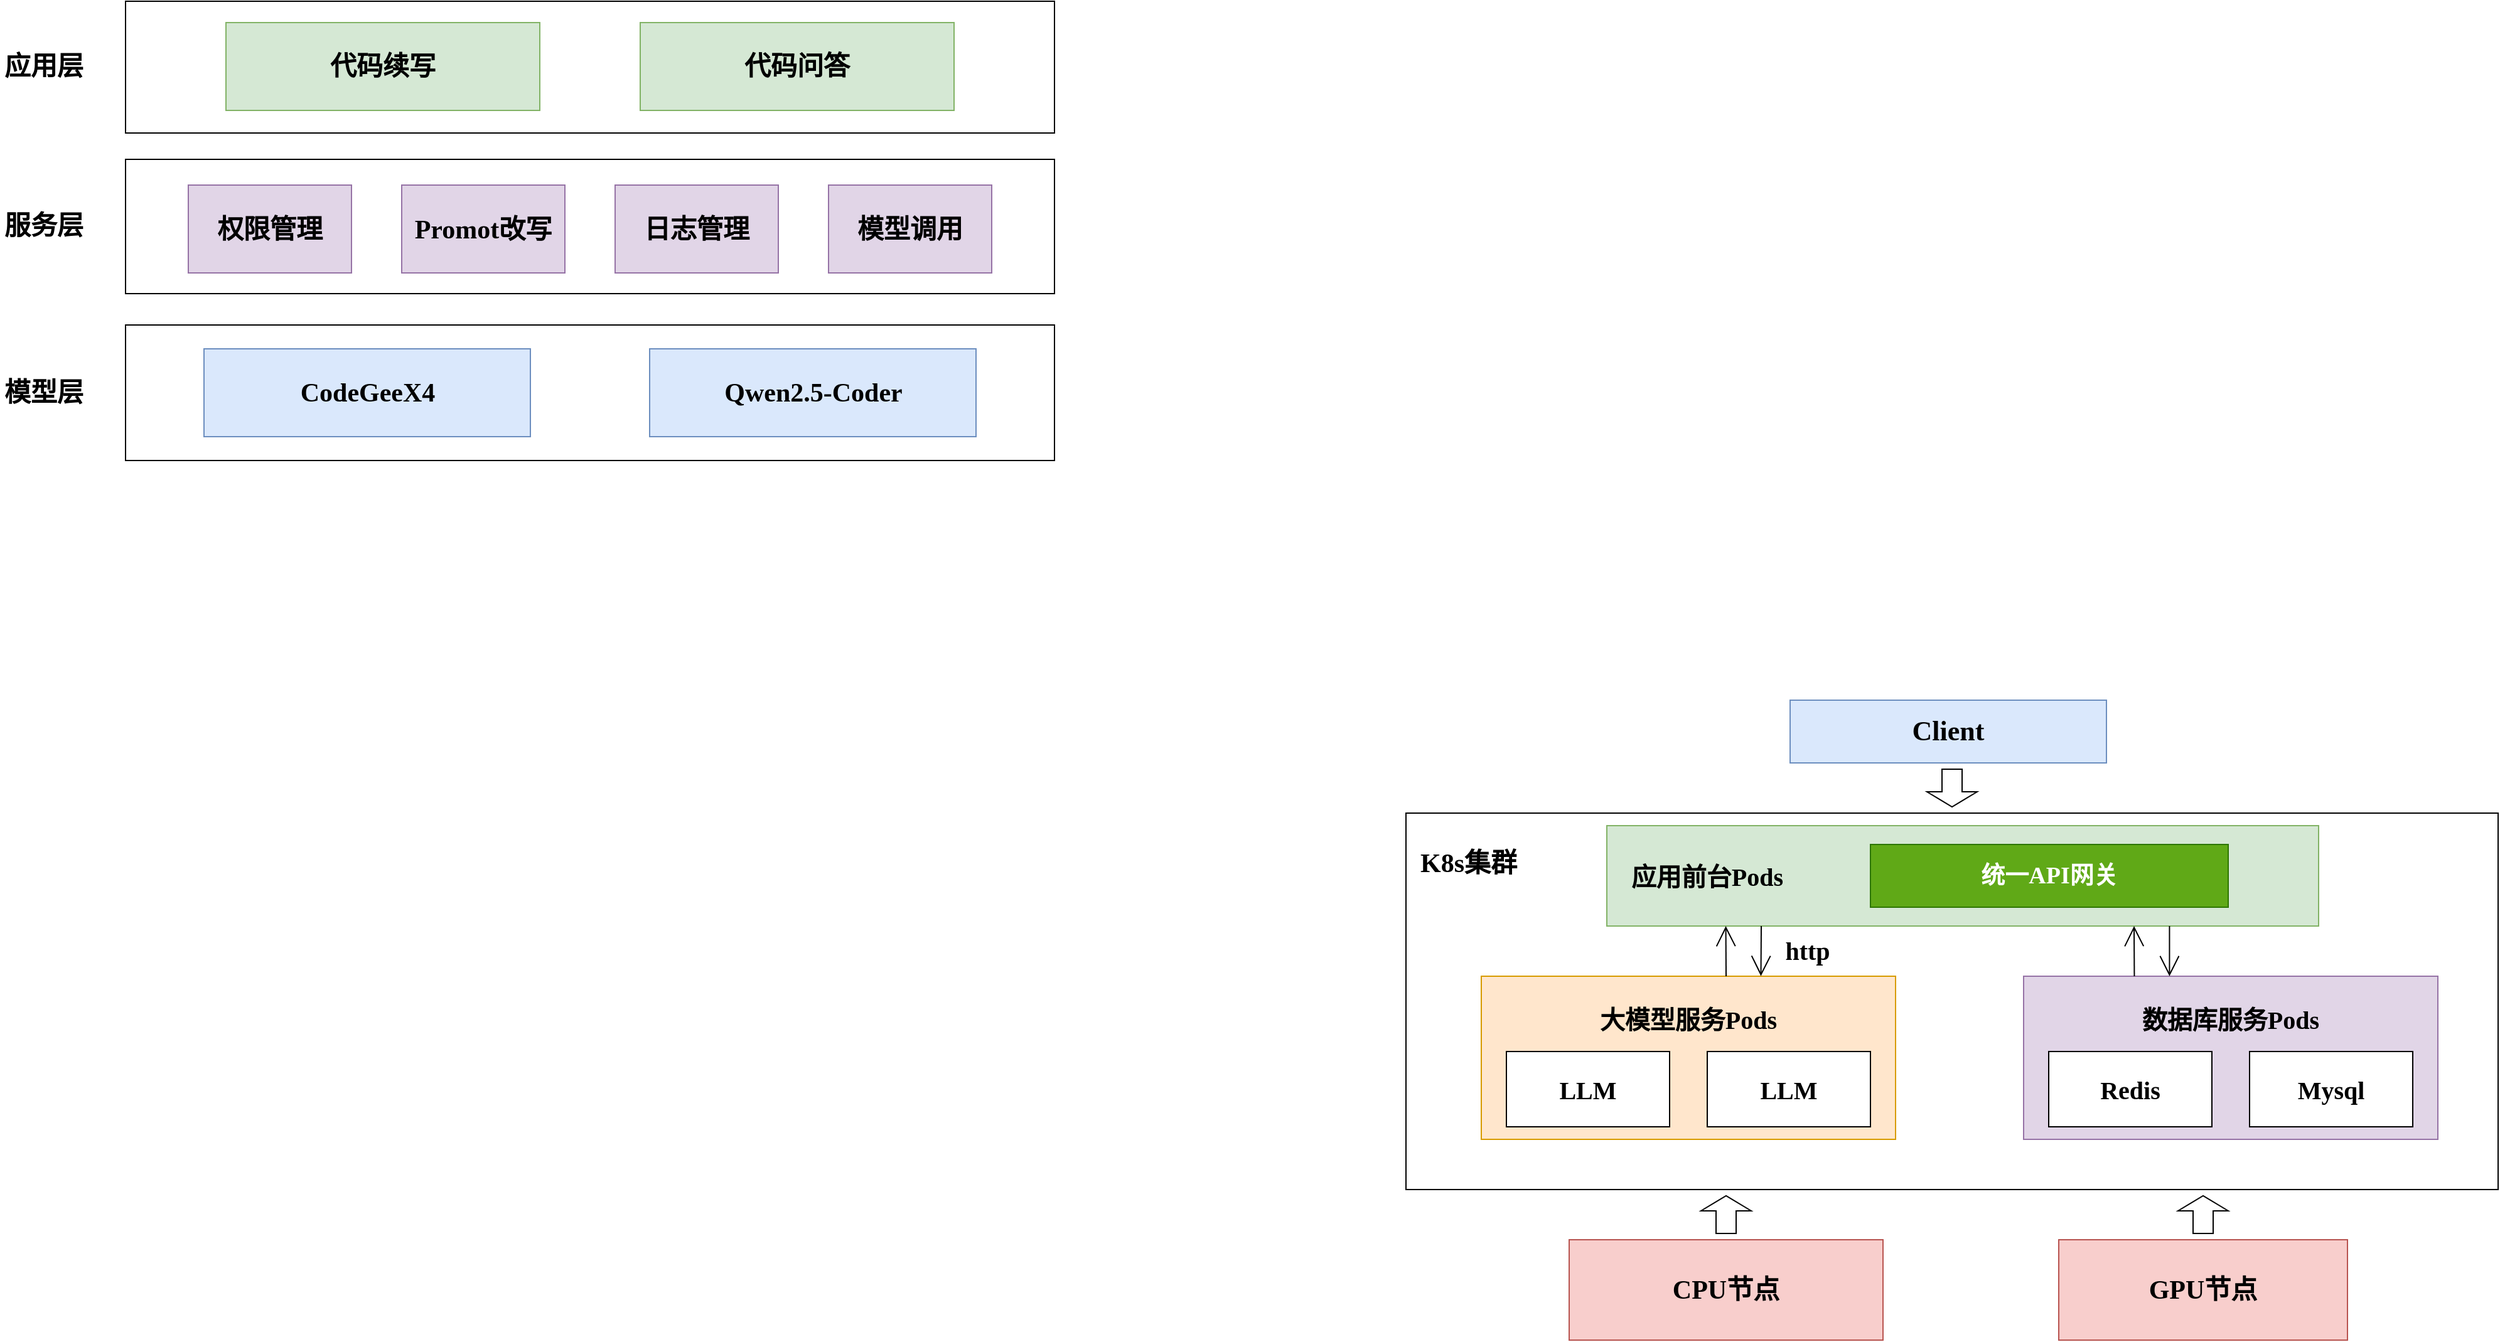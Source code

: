 <mxfile version="24.7.17">
  <diagram name="第 1 页" id="R0EMuT_VIF-QQ9O2B0tm">
    <mxGraphModel dx="1252" dy="620" grid="0" gridSize="10" guides="1" tooltips="1" connect="1" arrows="1" fold="1" page="1" pageScale="1" pageWidth="3300" pageHeight="2339" math="0" shadow="0">
      <root>
        <mxCell id="0" />
        <mxCell id="1" parent="0" />
        <mxCell id="7GsKX0eduVZCfFBKI-sv-1" value="" style="rounded=0;whiteSpace=wrap;html=1;fontFamily=宋体;labelBackgroundColor=none;fontStyle=1" vertex="1" parent="1">
          <mxGeometry x="440" y="273" width="740" height="105" as="geometry" />
        </mxCell>
        <mxCell id="7GsKX0eduVZCfFBKI-sv-2" value="&lt;font style=&quot;font-size: 21px;&quot;&gt;代码续写&lt;/font&gt;" style="rounded=0;whiteSpace=wrap;html=1;fontFamily=宋体;fillColor=#d5e8d4;strokeColor=#82b366;labelBackgroundColor=none;fontStyle=1" vertex="1" parent="1">
          <mxGeometry x="520" y="290" width="250" height="70" as="geometry" />
        </mxCell>
        <mxCell id="7GsKX0eduVZCfFBKI-sv-4" value="&lt;font style=&quot;font-size: 21px;&quot;&gt;代码问答&lt;/font&gt;" style="rounded=0;whiteSpace=wrap;html=1;fontFamily=宋体;fillColor=#d5e8d4;strokeColor=#82b366;labelBackgroundColor=none;fontStyle=1" vertex="1" parent="1">
          <mxGeometry x="850" y="290" width="250" height="70" as="geometry" />
        </mxCell>
        <mxCell id="7GsKX0eduVZCfFBKI-sv-5" value="&lt;font style=&quot;font-size: 21px;&quot;&gt;&lt;span&gt;应用层&lt;/span&gt;&lt;/font&gt;" style="text;strokeColor=none;fillColor=none;html=1;align=center;verticalAlign=middle;whiteSpace=wrap;rounded=0;fontSize=20;fontFamily=宋体;labelBackgroundColor=none;fontStyle=1" vertex="1" parent="1">
          <mxGeometry x="340" y="310" width="70" height="30" as="geometry" />
        </mxCell>
        <mxCell id="7GsKX0eduVZCfFBKI-sv-6" value="" style="rounded=0;whiteSpace=wrap;html=1;fontFamily=宋体;labelBackgroundColor=none;fontStyle=1" vertex="1" parent="1">
          <mxGeometry x="440" y="399" width="740" height="107" as="geometry" />
        </mxCell>
        <mxCell id="7GsKX0eduVZCfFBKI-sv-7" value="&lt;font style=&quot;font-size: 21px;&quot;&gt;权限管理&lt;/font&gt;" style="rounded=0;whiteSpace=wrap;html=1;fontFamily=宋体;fillColor=#e1d5e7;strokeColor=#9673a6;labelBackgroundColor=none;fontStyle=1" vertex="1" parent="1">
          <mxGeometry x="490" y="419.5" width="130" height="70" as="geometry" />
        </mxCell>
        <mxCell id="7GsKX0eduVZCfFBKI-sv-8" value="&lt;font style=&quot;font-size: 21px;&quot;&gt;&lt;font&gt;Promot&lt;/font&gt;改写&lt;/font&gt;" style="rounded=0;whiteSpace=wrap;html=1;fontFamily=宋体;fillColor=#e1d5e7;strokeColor=#9673a6;labelBackgroundColor=none;fontStyle=1" vertex="1" parent="1">
          <mxGeometry x="660" y="419.5" width="130" height="70" as="geometry" />
        </mxCell>
        <mxCell id="7GsKX0eduVZCfFBKI-sv-9" value="&lt;font style=&quot;font-size: 21px;&quot;&gt;&lt;span&gt;服务层&lt;/span&gt;&lt;/font&gt;" style="text;strokeColor=none;fillColor=none;html=1;align=center;verticalAlign=middle;whiteSpace=wrap;rounded=0;fontSize=20;fontFamily=宋体;labelBackgroundColor=none;fontStyle=1" vertex="1" parent="1">
          <mxGeometry x="340" y="437" width="70" height="30" as="geometry" />
        </mxCell>
        <mxCell id="7GsKX0eduVZCfFBKI-sv-10" value="&lt;font&gt;&lt;span style=&quot;font-size: 21px;&quot;&gt;日志管理&lt;/span&gt;&lt;/font&gt;" style="rounded=0;whiteSpace=wrap;html=1;fontFamily=宋体;fillColor=#e1d5e7;strokeColor=#9673a6;labelBackgroundColor=none;fontStyle=1" vertex="1" parent="1">
          <mxGeometry x="830" y="419.5" width="130" height="70" as="geometry" />
        </mxCell>
        <mxCell id="7GsKX0eduVZCfFBKI-sv-11" value="&lt;font&gt;&lt;span style=&quot;font-size: 21px;&quot;&gt;模型调用&lt;/span&gt;&lt;/font&gt;" style="rounded=0;whiteSpace=wrap;html=1;fontFamily=宋体;fillColor=#e1d5e7;strokeColor=#9673a6;labelBackgroundColor=none;fontStyle=1" vertex="1" parent="1">
          <mxGeometry x="1000" y="419.5" width="130" height="70" as="geometry" />
        </mxCell>
        <mxCell id="7GsKX0eduVZCfFBKI-sv-18" value="" style="rounded=0;whiteSpace=wrap;html=1;fontFamily=宋体;labelBackgroundColor=none;fontStyle=1" vertex="1" parent="1">
          <mxGeometry x="440" y="531" width="740" height="108" as="geometry" />
        </mxCell>
        <mxCell id="7GsKX0eduVZCfFBKI-sv-19" value="&lt;font style=&quot;font-size: 21px;&quot;&gt;CodeGeeX4&lt;/font&gt;" style="rounded=0;whiteSpace=wrap;html=1;fontFamily=宋体;fillColor=#dae8fc;strokeColor=#6c8ebf;labelBackgroundColor=none;fontStyle=1" vertex="1" parent="1">
          <mxGeometry x="502.5" y="550" width="260" height="70" as="geometry" />
        </mxCell>
        <mxCell id="7GsKX0eduVZCfFBKI-sv-20" value="&lt;font&gt;&lt;span style=&quot;font-size: 21px;&quot;&gt;Qwen2.5-Coder&lt;/span&gt;&lt;/font&gt;" style="rounded=0;whiteSpace=wrap;html=1;fontFamily=宋体;fillColor=#dae8fc;strokeColor=#6c8ebf;labelBackgroundColor=none;fontStyle=1" vertex="1" parent="1">
          <mxGeometry x="857.5" y="550" width="260" height="70" as="geometry" />
        </mxCell>
        <mxCell id="7GsKX0eduVZCfFBKI-sv-21" value="&lt;font style=&quot;font-size: 21px;&quot;&gt;&lt;span&gt;模型层&lt;/span&gt;&lt;/font&gt;" style="text;strokeColor=none;fillColor=none;html=1;align=center;verticalAlign=middle;whiteSpace=wrap;rounded=0;fontSize=20;fontFamily=宋体;labelBackgroundColor=none;fontStyle=1" vertex="1" parent="1">
          <mxGeometry x="340" y="570" width="70" height="30" as="geometry" />
        </mxCell>
        <mxCell id="7GsKX0eduVZCfFBKI-sv-26" value="&lt;font style=&quot;font-size: 22px;&quot;&gt;Client&lt;/font&gt;" style="rounded=0;whiteSpace=wrap;html=1;fontFamily=宋体;fontStyle=1;fillColor=#dae8fc;strokeColor=#6c8ebf;" vertex="1" parent="1">
          <mxGeometry x="1766" y="830" width="252" height="50" as="geometry" />
        </mxCell>
        <mxCell id="7GsKX0eduVZCfFBKI-sv-27" value="" style="rounded=0;whiteSpace=wrap;html=1;fontFamily=宋体;fontStyle=1" vertex="1" parent="1">
          <mxGeometry x="1460" y="920" width="870" height="300" as="geometry" />
        </mxCell>
        <mxCell id="7GsKX0eduVZCfFBKI-sv-28" value="&lt;font style=&quot;font-size: 21px;&quot;&gt;K8s集群&lt;/font&gt;" style="text;strokeColor=none;fillColor=none;html=1;align=center;verticalAlign=middle;whiteSpace=wrap;rounded=0;fontSize=21;fontFamily=宋体;fontStyle=1" vertex="1" parent="1">
          <mxGeometry x="1460" y="945" width="100" height="30" as="geometry" />
        </mxCell>
        <mxCell id="7GsKX0eduVZCfFBKI-sv-29" value="" style="rounded=0;whiteSpace=wrap;html=1;fontFamily=宋体;fontStyle=1;fillColor=#d5e8d4;strokeColor=#82b366;" vertex="1" parent="1">
          <mxGeometry x="1620" y="930" width="567" height="80" as="geometry" />
        </mxCell>
        <mxCell id="7GsKX0eduVZCfFBKI-sv-30" value="&lt;font&gt;应用前台Pods&lt;/font&gt;" style="text;strokeColor=none;fillColor=none;html=1;align=center;verticalAlign=middle;whiteSpace=wrap;rounded=0;fontSize=20;fontFamily=宋体;fontStyle=1" vertex="1" parent="1">
          <mxGeometry x="1630" y="955" width="140" height="30" as="geometry" />
        </mxCell>
        <mxCell id="7GsKX0eduVZCfFBKI-sv-31" value="&lt;font style=&quot;font-size: 19px;&quot;&gt;统一API网关&lt;/font&gt;" style="rounded=0;whiteSpace=wrap;html=1;fontFamily=宋体;fontStyle=1;fillColor=#60a917;fontColor=#ffffff;strokeColor=#2D7600;" vertex="1" parent="1">
          <mxGeometry x="1830" y="945" width="285" height="50" as="geometry" />
        </mxCell>
        <mxCell id="7GsKX0eduVZCfFBKI-sv-32" value="" style="rounded=0;whiteSpace=wrap;html=1;fontFamily=Architects Daughter;fontSource=https%3A%2F%2Ffonts.googleapis.com%2Fcss%3Ffamily%3DArchitects%2BDaughter;fontStyle=1;fillColor=#ffe6cc;strokeColor=#d79b00;" vertex="1" parent="1">
          <mxGeometry x="1520" y="1050" width="330" height="130" as="geometry" />
        </mxCell>
        <mxCell id="7GsKX0eduVZCfFBKI-sv-33" value="&lt;font face=&quot;Times New Roman&quot; style=&quot;font-size: 20px;&quot;&gt;LLM&lt;/font&gt;" style="rounded=0;whiteSpace=wrap;html=1;fontFamily=Architects Daughter;fontSource=https%3A%2F%2Ffonts.googleapis.com%2Fcss%3Ffamily%3DArchitects%2BDaughter;fontStyle=1" vertex="1" parent="1">
          <mxGeometry x="1540" y="1110" width="130" height="60" as="geometry" />
        </mxCell>
        <mxCell id="7GsKX0eduVZCfFBKI-sv-34" value="&lt;font face=&quot;Times New Roman&quot; style=&quot;font-size: 20px;&quot;&gt;LLM&lt;/font&gt;" style="rounded=0;whiteSpace=wrap;html=1;fontFamily=Architects Daughter;fontSource=https%3A%2F%2Ffonts.googleapis.com%2Fcss%3Ffamily%3DArchitects%2BDaughter;fontStyle=1" vertex="1" parent="1">
          <mxGeometry x="1700" y="1110" width="130" height="60" as="geometry" />
        </mxCell>
        <mxCell id="7GsKX0eduVZCfFBKI-sv-35" value="&lt;font face=&quot;宋体&quot;&gt;大模型服务Pods&lt;/font&gt;" style="text;strokeColor=none;fillColor=none;html=1;align=center;verticalAlign=middle;whiteSpace=wrap;rounded=0;fontSize=20;fontFamily=Architects Daughter;fontSource=https%3A%2F%2Ffonts.googleapis.com%2Fcss%3Ffamily%3DArchitects%2BDaughter;fontStyle=1" vertex="1" parent="1">
          <mxGeometry x="1605" y="1070" width="160" height="30" as="geometry" />
        </mxCell>
        <mxCell id="7GsKX0eduVZCfFBKI-sv-36" value="" style="rounded=0;whiteSpace=wrap;html=1;fontFamily=Architects Daughter;fontSource=https%3A%2F%2Ffonts.googleapis.com%2Fcss%3Ffamily%3DArchitects%2BDaughter;fontStyle=1;fillColor=#e1d5e7;strokeColor=#9673a6;" vertex="1" parent="1">
          <mxGeometry x="1952" y="1050" width="330" height="130" as="geometry" />
        </mxCell>
        <mxCell id="7GsKX0eduVZCfFBKI-sv-37" value="&lt;font face=&quot;Times New Roman&quot; style=&quot;font-size: 20px;&quot;&gt;Redis&lt;/font&gt;" style="rounded=0;whiteSpace=wrap;html=1;fontFamily=Architects Daughter;fontSource=https%3A%2F%2Ffonts.googleapis.com%2Fcss%3Ffamily%3DArchitects%2BDaughter;fontStyle=1" vertex="1" parent="1">
          <mxGeometry x="1972" y="1110" width="130" height="60" as="geometry" />
        </mxCell>
        <mxCell id="7GsKX0eduVZCfFBKI-sv-38" value="&lt;font face=&quot;Times New Roman&quot; style=&quot;font-size: 20px;&quot;&gt;Mysql&lt;/font&gt;" style="rounded=0;whiteSpace=wrap;html=1;fontFamily=Architects Daughter;fontSource=https%3A%2F%2Ffonts.googleapis.com%2Fcss%3Ffamily%3DArchitects%2BDaughter;fontStyle=1" vertex="1" parent="1">
          <mxGeometry x="2132" y="1110" width="130" height="60" as="geometry" />
        </mxCell>
        <mxCell id="7GsKX0eduVZCfFBKI-sv-39" value="&lt;font face=&quot;宋体&quot;&gt;数据库服务Pods&lt;/font&gt;" style="text;strokeColor=none;fillColor=none;html=1;align=center;verticalAlign=middle;whiteSpace=wrap;rounded=0;fontSize=20;fontFamily=Architects Daughter;fontSource=https%3A%2F%2Ffonts.googleapis.com%2Fcss%3Ffamily%3DArchitects%2BDaughter;fontStyle=1" vertex="1" parent="1">
          <mxGeometry x="2037" y="1070" width="160" height="30" as="geometry" />
        </mxCell>
        <mxCell id="7GsKX0eduVZCfFBKI-sv-40" value="CPU节点" style="rounded=0;whiteSpace=wrap;html=1;fontFamily=宋体;fontSize=21;fontStyle=1;fillColor=#f8cecc;strokeColor=#b85450;" vertex="1" parent="1">
          <mxGeometry x="1590" y="1260" width="250" height="80" as="geometry" />
        </mxCell>
        <mxCell id="7GsKX0eduVZCfFBKI-sv-42" value="GPU节点" style="rounded=0;whiteSpace=wrap;html=1;fontFamily=宋体;fontSize=21;fontStyle=1;fillColor=#f8cecc;strokeColor=#b85450;" vertex="1" parent="1">
          <mxGeometry x="1980" y="1260" width="230" height="80" as="geometry" />
        </mxCell>
        <mxCell id="7GsKX0eduVZCfFBKI-sv-43" value="" style="shape=singleArrow;whiteSpace=wrap;html=1;arrowWidth=0.4;arrowSize=0.4;fontFamily=Architects Daughter;fontSource=https%3A%2F%2Ffonts.googleapis.com%2Fcss%3Ffamily%3DArchitects%2BDaughter;rotation=-90;fontStyle=1" vertex="1" parent="1">
          <mxGeometry x="1700" y="1220" width="30" height="40" as="geometry" />
        </mxCell>
        <mxCell id="7GsKX0eduVZCfFBKI-sv-45" value="" style="shape=singleArrow;whiteSpace=wrap;html=1;arrowWidth=0.4;arrowSize=0.4;fontFamily=Architects Daughter;fontSource=https%3A%2F%2Ffonts.googleapis.com%2Fcss%3Ffamily%3DArchitects%2BDaughter;rotation=-90;fontStyle=1" vertex="1" parent="1">
          <mxGeometry x="2080" y="1220" width="30" height="40" as="geometry" />
        </mxCell>
        <mxCell id="7GsKX0eduVZCfFBKI-sv-46" value="" style="shape=singleArrow;whiteSpace=wrap;html=1;arrowWidth=0.4;arrowSize=0.4;fontFamily=Architects Daughter;fontSource=https%3A%2F%2Ffonts.googleapis.com%2Fcss%3Ffamily%3DArchitects%2BDaughter;rotation=90;fontStyle=1" vertex="1" parent="1">
          <mxGeometry x="1880" y="880" width="30" height="40" as="geometry" />
        </mxCell>
        <mxCell id="7GsKX0eduVZCfFBKI-sv-47" value="" style="edgeStyle=none;orthogonalLoop=1;jettySize=auto;html=1;rounded=0;fontFamily=Architects Daughter;fontSource=https%3A%2F%2Ffonts.googleapis.com%2Fcss%3Ffamily%3DArchitects%2BDaughter;fontSize=16;startSize=14;endArrow=open;endSize=14;sourcePerimeterSpacing=8;targetPerimeterSpacing=8;curved=1;fontStyle=1" edge="1" parent="1">
          <mxGeometry width="140" relative="1" as="geometry">
            <mxPoint x="1715" y="1050" as="sourcePoint" />
            <mxPoint x="1714.78" y="1010" as="targetPoint" />
            <Array as="points" />
          </mxGeometry>
        </mxCell>
        <mxCell id="7GsKX0eduVZCfFBKI-sv-48" value="" style="edgeStyle=none;orthogonalLoop=1;jettySize=auto;html=1;rounded=0;fontFamily=Architects Daughter;fontSource=https%3A%2F%2Ffonts.googleapis.com%2Fcss%3Ffamily%3DArchitects%2BDaughter;fontSize=16;startSize=14;endArrow=open;endSize=14;sourcePerimeterSpacing=8;targetPerimeterSpacing=8;curved=1;entryX=0.675;entryY=-0.001;entryDx=0;entryDy=0;entryPerimeter=0;fontStyle=1" edge="1" parent="1" target="7GsKX0eduVZCfFBKI-sv-32">
          <mxGeometry width="140" relative="1" as="geometry">
            <mxPoint x="1743" y="1010" as="sourcePoint" />
            <mxPoint x="1724.78" y="1020" as="targetPoint" />
            <Array as="points" />
          </mxGeometry>
        </mxCell>
        <mxCell id="7GsKX0eduVZCfFBKI-sv-49" value="" style="edgeStyle=none;orthogonalLoop=1;jettySize=auto;html=1;rounded=0;fontFamily=Architects Daughter;fontSource=https%3A%2F%2Ffonts.googleapis.com%2Fcss%3Ffamily%3DArchitects%2BDaughter;fontSize=16;startSize=14;endArrow=open;endSize=14;sourcePerimeterSpacing=8;targetPerimeterSpacing=8;curved=1;fontStyle=1" edge="1" parent="1">
          <mxGeometry width="140" relative="1" as="geometry">
            <mxPoint x="2040.22" y="1050" as="sourcePoint" />
            <mxPoint x="2040" y="1010" as="targetPoint" />
            <Array as="points" />
          </mxGeometry>
        </mxCell>
        <mxCell id="7GsKX0eduVZCfFBKI-sv-50" value="" style="edgeStyle=none;orthogonalLoop=1;jettySize=auto;html=1;rounded=0;fontFamily=Architects Daughter;fontSource=https%3A%2F%2Ffonts.googleapis.com%2Fcss%3Ffamily%3DArchitects%2BDaughter;fontSize=16;startSize=14;endArrow=open;endSize=14;sourcePerimeterSpacing=8;targetPerimeterSpacing=8;curved=1;entryX=0.675;entryY=-0.001;entryDx=0;entryDy=0;entryPerimeter=0;fontStyle=1" edge="1" parent="1">
          <mxGeometry width="140" relative="1" as="geometry">
            <mxPoint x="2068.22" y="1010" as="sourcePoint" />
            <mxPoint x="2068.22" y="1050" as="targetPoint" />
            <Array as="points" />
          </mxGeometry>
        </mxCell>
        <mxCell id="7GsKX0eduVZCfFBKI-sv-51" value="&lt;font face=&quot;Times New Roman&quot;&gt;http&lt;/font&gt;" style="text;strokeColor=none;fillColor=none;html=1;align=center;verticalAlign=middle;whiteSpace=wrap;rounded=0;fontSize=20;fontFamily=Architects Daughter;fontSource=https%3A%2F%2Ffonts.googleapis.com%2Fcss%3Ffamily%3DArchitects%2BDaughter;fontStyle=1" vertex="1" parent="1">
          <mxGeometry x="1750" y="1015" width="60" height="30" as="geometry" />
        </mxCell>
      </root>
    </mxGraphModel>
  </diagram>
</mxfile>
